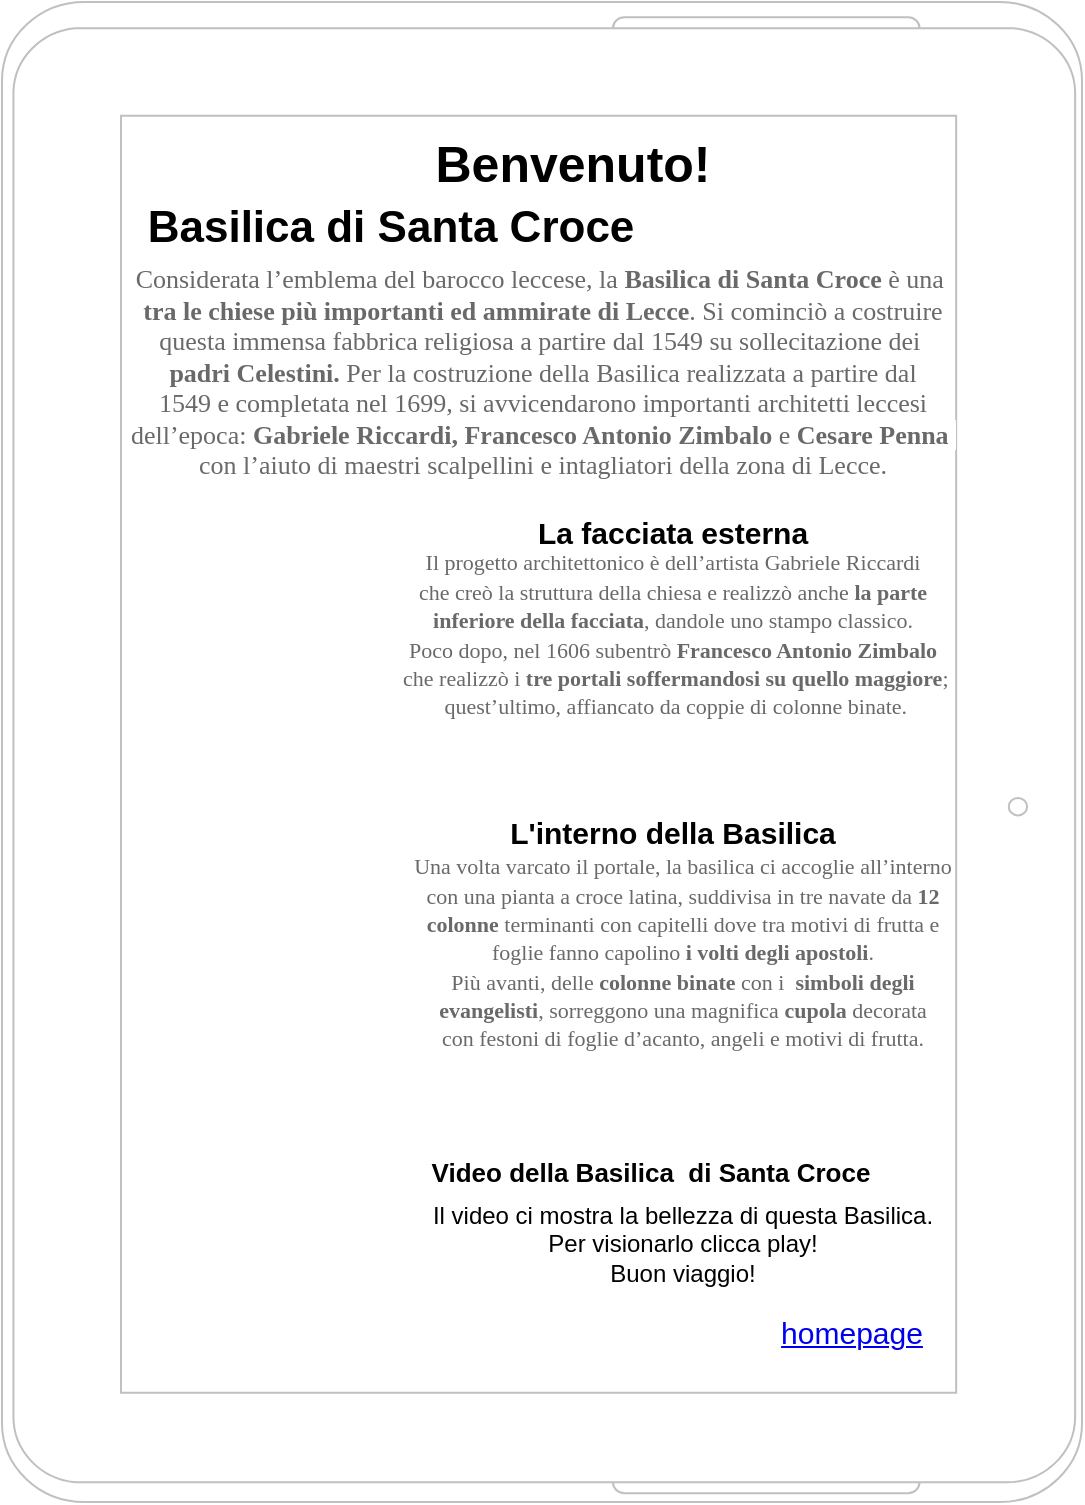 <mxfile version="14.4.3" type="github"><diagram id="eXF1MOfVq8h1YnBQ9vYL" name="Page-1"><mxGraphModel dx="568" dy="1902" grid="1" gridSize="10" guides="1" tooltips="1" connect="1" arrows="1" fold="1" page="1" pageScale="1" pageWidth="827" pageHeight="1169" math="0" shadow="0"><root><mxCell id="0"/><mxCell id="1" parent="0"/><mxCell id="5MQcyXiMhIROIPX3yQn8-9" value="" style="verticalLabelPosition=bottom;verticalAlign=top;html=1;shadow=0;dashed=0;strokeWidth=1;shape=mxgraph.android.tab2;strokeColor=#c0c0c0;" parent="1" vertex="1"><mxGeometry x="90" y="-855" width="540" height="750" as="geometry"/></mxCell><mxCell id="5MQcyXiMhIROIPX3yQn8-10" value="&lt;font&gt;&lt;b&gt;&lt;br&gt;&lt;font style=&quot;font-size: 22px&quot;&gt;Basilica di Santa Croce&lt;/font&gt;&lt;/b&gt;&lt;/font&gt;" style="text;html=1;resizable=0;autosize=1;align=center;verticalAlign=middle;points=[];fillColor=none;strokeColor=none;rounded=0;" parent="1" vertex="1"><mxGeometry x="154" y="-770" width="260" height="40" as="geometry"/></mxCell><mxCell id="5MQcyXiMhIROIPX3yQn8-11" value="&lt;font size=&quot;1&quot;&gt;&lt;b style=&quot;font-size: 25px&quot;&gt;Benvenuto!&lt;/b&gt;&lt;/font&gt;" style="text;html=1;resizable=0;autosize=1;align=center;verticalAlign=middle;points=[];fillColor=none;strokeColor=none;rounded=0;" parent="1" vertex="1"><mxGeometry x="300" y="-790" width="150" height="30" as="geometry"/></mxCell><mxCell id="5MQcyXiMhIROIPX3yQn8-15" value="" style="shape=image;html=1;verticalAlign=top;verticalLabelPosition=bottom;labelBackgroundColor=#ffffff;imageAspect=0;aspect=fixed;image=https://cdn4.iconfinder.com/data/icons/48-bubbles/48/23.Videos-128.png" parent="1" vertex="1"><mxGeometry x="157" y="-298" width="128" height="128" as="geometry"/></mxCell><mxCell id="5MQcyXiMhIROIPX3yQn8-16" value="" style="shape=image;html=1;verticalAlign=top;verticalLabelPosition=bottom;labelBackgroundColor=#ffffff;imageAspect=0;aspect=fixed;image=https://cdn1.iconfinder.com/data/icons/web-and-mobile-in-square/100/WebInSquare_1.5EXTENDED-24-128.png" parent="1" vertex="1"><mxGeometry x="157" y="-600" width="128" height="128" as="geometry"/></mxCell><mxCell id="5MQcyXiMhIROIPX3yQn8-17" value="" style="shape=image;html=1;verticalAlign=top;verticalLabelPosition=bottom;labelBackgroundColor=#ffffff;imageAspect=0;aspect=fixed;image=https://cdn1.iconfinder.com/data/icons/web-and-mobile-in-square/100/WebInSquare_1.5EXTENDED-24-128.png" parent="1" vertex="1"><mxGeometry x="157" y="-450" width="128" height="128" as="geometry"/></mxCell><UserObject label="&lt;span style=&quot;font-size: 15px&quot;&gt;homepage&lt;/span&gt;" link="https://www.HOMEPAGE.it" id="5MQcyXiMhIROIPX3yQn8-20"><mxCell style="text;html=1;strokeColor=none;fillColor=none;whiteSpace=wrap;align=center;verticalAlign=middle;fontColor=#0000EE;fontStyle=4;" parent="1" vertex="1"><mxGeometry x="480" y="-210" width="70" height="40" as="geometry"/></mxCell></UserObject><mxCell id="5MQcyXiMhIROIPX3yQn8-21" value="&lt;font style=&quot;font-size: 15px&quot;&gt;&lt;b&gt;La facciata esterna&lt;/b&gt;&lt;/font&gt;" style="text;html=1;resizable=0;autosize=1;align=center;verticalAlign=middle;points=[];fillColor=none;strokeColor=none;rounded=0;" parent="1" vertex="1"><mxGeometry x="350" y="-600" width="150" height="20" as="geometry"/></mxCell><mxCell id="5MQcyXiMhIROIPX3yQn8-26" value="&lt;font style=&quot;font-size: 13px&quot;&gt;&lt;span style=&quot;color: rgb(105 , 105 , 105) ; font-family: &amp;#34;lora&amp;#34; , serif ; background-color: rgb(255 , 255 , 255)&quot;&gt;Considerata l’emblema del barocco leccese, la&amp;nbsp;&lt;/span&gt;&lt;span style=&quot;box-sizing: border-box ; font-weight: 700 ; color: rgb(105 , 105 , 105) ; font-family: &amp;#34;lora&amp;#34; , serif ; background-color: rgb(255 , 255 , 255)&quot;&gt;Basilica di Santa Croce&lt;/span&gt;&lt;span style=&quot;color: rgb(105 , 105 , 105) ; font-family: &amp;#34;lora&amp;#34; , serif ; background-color: rgb(255 , 255 , 255)&quot;&gt;&amp;nbsp;è una&amp;nbsp;&lt;br&gt;&lt;/span&gt;&lt;span style=&quot;box-sizing: border-box ; font-weight: 700 ; color: rgb(105 , 105 , 105) ; font-family: &amp;#34;lora&amp;#34; , serif ; background-color: rgb(255 , 255 , 255)&quot;&gt;tra le chiese più importanti ed ammirate di Lecce&lt;/span&gt;&lt;span style=&quot;color: rgb(105 , 105 , 105) ; font-family: &amp;#34;lora&amp;#34; , serif ; background-color: rgb(255 , 255 , 255)&quot;&gt;. Si cominciò a costruire &lt;br&gt;questa immensa fabbrica religiosa a partire dal 1549 su sollecitazione dei&amp;nbsp;&lt;br&gt;&lt;/span&gt;&lt;/font&gt;&lt;span style=&quot;box-sizing: border-box ; font-weight: 700 ; color: rgb(105 , 105 , 105) ; font-family: &amp;#34;lora&amp;#34; , serif ; background-color: rgb(255 , 255 , 255) ; font-size: 13px&quot;&gt;&lt;font style=&quot;font-size: 13px&quot;&gt;padri Celestini.&amp;nbsp;&lt;span style=&quot;font-weight: 400&quot;&gt;Per la costruzione della Basilica realizzata a partire dal &lt;br&gt;1549 e completata nel 1699, si avvicendarono importanti architetti leccesi &lt;br&gt;dell’epoca:&amp;nbsp;&lt;/span&gt;&lt;span style=&quot;box-sizing: border-box&quot;&gt;Gabriele Riccardi, Francesco Antonio Zimbalo&lt;/span&gt;&lt;span style=&quot;font-weight: 400&quot;&gt;&amp;nbsp;e&lt;/span&gt;&lt;span style=&quot;box-sizing: border-box&quot;&gt;&amp;nbsp;Cesare Penna&amp;nbsp;&lt;br&gt;&lt;/span&gt;&lt;span style=&quot;font-weight: 400&quot;&gt;con l’aiuto di maestri scalpellini e intagliatori della zona di Lecce.&lt;/span&gt;&lt;/font&gt;&lt;br&gt;&lt;/span&gt;" style="text;html=1;resizable=0;autosize=1;align=center;verticalAlign=middle;points=[];fillColor=none;strokeColor=none;rounded=0;" parent="1" vertex="1"><mxGeometry x="145" y="-720" width="430" height="100" as="geometry"/></mxCell><mxCell id="5MQcyXiMhIROIPX3yQn8-27" value="&lt;font style=&quot;font-size: 11px&quot;&gt;&lt;span style=&quot;color: rgb(105 , 105 , 105) ; font-family: &amp;#34;lora&amp;#34; , serif ; background-color: rgb(255 , 255 , 255)&quot;&gt;Il progetto architettonico è dell’artista Gabriele Riccardi &lt;br&gt;che creò la struttura della chiesa e realizzò anche&amp;nbsp;&lt;/span&gt;&lt;span style=&quot;box-sizing: border-box ; font-weight: 700 ; color: rgb(105 , 105 , 105) ; font-family: &amp;#34;lora&amp;#34; , serif ; background-color: rgb(255 , 255 , 255)&quot;&gt;la parte&lt;br&gt;inferiore della facciata&lt;/span&gt;&lt;span style=&quot;color: rgb(105 , 105 , 105) ; font-family: &amp;#34;lora&amp;#34; , serif ; background-color: rgb(255 , 255 , 255)&quot;&gt;, dandole uno stampo classico.&lt;br&gt;&lt;/span&gt;&lt;span style=&quot;color: rgb(105 , 105 , 105) ; font-family: &amp;#34;lora&amp;#34; , serif ; background-color: rgb(255 , 255 , 255)&quot;&gt;Poco dopo, nel 1606 subentrò&amp;nbsp;&lt;/span&gt;&lt;span style=&quot;box-sizing: border-box ; font-weight: 700 ; color: rgb(105 , 105 , 105) ; font-family: &amp;#34;lora&amp;#34; , serif ; background-color: rgb(255 , 255 , 255)&quot;&gt;Francesco Antonio Zimbalo&lt;br&gt;&lt;/span&gt;&lt;span style=&quot;color: rgb(105 , 105 , 105) ; font-family: &amp;#34;lora&amp;#34; , serif ; background-color: rgb(255 , 255 , 255)&quot;&gt;&amp;nbsp;che realizzò i&amp;nbsp;&lt;/span&gt;&lt;span style=&quot;box-sizing: border-box ; font-weight: 700 ; color: rgb(105 , 105 , 105) ; font-family: &amp;#34;lora&amp;#34; , serif ; background-color: rgb(255 , 255 , 255)&quot;&gt;tre portali soffermandosi su quello maggiore&lt;/span&gt;&lt;span style=&quot;color: rgb(105 , 105 , 105) ; font-family: &amp;#34;lora&amp;#34; , serif ; background-color: rgb(255 , 255 , 255)&quot;&gt;;&lt;br&gt;&amp;nbsp;quest’ultimo, affiancato da coppie di colonne binate.&lt;/span&gt;&lt;/font&gt;" style="text;html=1;resizable=0;autosize=1;align=center;verticalAlign=middle;points=[];fillColor=none;strokeColor=none;rounded=0;" parent="1" vertex="1"><mxGeometry x="280" y="-584" width="290" height="90" as="geometry"/></mxCell><mxCell id="5MQcyXiMhIROIPX3yQn8-28" value="&lt;b&gt;&lt;font style=&quot;font-size: 15px&quot;&gt;L'interno della Basilica&lt;/font&gt;&lt;/b&gt;" style="text;html=1;resizable=0;autosize=1;align=center;verticalAlign=middle;points=[];fillColor=none;strokeColor=none;rounded=0;" parent="1" vertex="1"><mxGeometry x="335" y="-450" width="180" height="20" as="geometry"/></mxCell><mxCell id="5MQcyXiMhIROIPX3yQn8-29" value="&lt;font style=&quot;font-size: 11px&quot;&gt;&lt;span style=&quot;color: rgb(105 , 105 , 105) ; font-family: &amp;#34;lora&amp;#34; , serif ; background-color: rgb(255 , 255 , 255)&quot;&gt;Una volta varcato il portale, la basilica ci accoglie all’interno &lt;br&gt;con una pianta a croce latina, suddivisa in tre navate da&amp;nbsp;&lt;/span&gt;&lt;span style=&quot;box-sizing: border-box ; font-weight: 700 ; color: rgb(105 , 105 , 105) ; font-family: &amp;#34;lora&amp;#34; , serif ; background-color: rgb(255 , 255 , 255)&quot;&gt;12 &lt;br&gt;colonne&lt;/span&gt;&lt;span style=&quot;color: rgb(105 , 105 , 105) ; font-family: &amp;#34;lora&amp;#34; , serif ; background-color: rgb(255 , 255 , 255)&quot;&gt;&amp;nbsp;terminanti con capitelli dove tra motivi di frutta e &lt;br&gt;foglie fanno capolino&amp;nbsp;&lt;/span&gt;&lt;span style=&quot;box-sizing: border-box ; font-weight: 700 ; color: rgb(105 , 105 , 105) ; font-family: &amp;#34;lora&amp;#34; , serif ; background-color: rgb(255 , 255 , 255)&quot;&gt;i volti degli apostoli&lt;/span&gt;&lt;span style=&quot;color: rgb(105 , 105 , 105) ; font-family: &amp;#34;lora&amp;#34; , serif ; background-color: rgb(255 , 255 , 255)&quot;&gt;. &lt;br&gt;Più avanti, delle&amp;nbsp;&lt;/span&gt;&lt;span style=&quot;box-sizing: border-box ; font-weight: 700 ; color: rgb(105 , 105 , 105) ; font-family: &amp;#34;lora&amp;#34; , serif ; background-color: rgb(255 , 255 , 255)&quot;&gt;colonne binate&lt;/span&gt;&lt;span style=&quot;color: rgb(105 , 105 , 105) ; font-family: &amp;#34;lora&amp;#34; , serif ; background-color: rgb(255 , 255 , 255)&quot;&gt;&amp;nbsp;con i&amp;nbsp;&amp;nbsp;&lt;/span&gt;&lt;span style=&quot;box-sizing: border-box ; font-weight: 700 ; color: rgb(105 , 105 , 105) ; font-family: &amp;#34;lora&amp;#34; , serif ; background-color: rgb(255 , 255 , 255)&quot;&gt;simboli degli &lt;br&gt;evangelisti&lt;/span&gt;&lt;span style=&quot;color: rgb(105 , 105 , 105) ; font-family: &amp;#34;lora&amp;#34; , serif ; background-color: rgb(255 , 255 , 255)&quot;&gt;, sorreggono una magnifica&amp;nbsp;&lt;/span&gt;&lt;span style=&quot;box-sizing: border-box ; font-weight: 700 ; color: rgb(105 , 105 , 105) ; font-family: &amp;#34;lora&amp;#34; , serif ; background-color: rgb(255 , 255 , 255)&quot;&gt;cupola&lt;/span&gt;&lt;span style=&quot;color: rgb(105 , 105 , 105) ; font-family: &amp;#34;lora&amp;#34; , serif ; background-color: rgb(255 , 255 , 255)&quot;&gt;&amp;nbsp;decorata &lt;br&gt;con festoni di foglie d’acanto, angeli e motivi di frutta.&lt;/span&gt;&lt;/font&gt;" style="text;html=1;resizable=0;autosize=1;align=center;verticalAlign=middle;points=[];fillColor=none;strokeColor=none;rounded=0;" parent="1" vertex="1"><mxGeometry x="290" y="-430" width="280" height="100" as="geometry"/></mxCell><mxCell id="hzUWQvzTzxeTDZaiEbA8-1" value="Video della Basilica &amp;nbsp;di Santa Croce" style="text;html=1;resizable=0;autosize=1;align=center;verticalAlign=middle;points=[];fillColor=none;strokeColor=none;rounded=0;fontStyle=1;fontSize=13;" vertex="1" parent="1"><mxGeometry x="299" y="-280" width="230" height="20" as="geometry"/></mxCell><mxCell id="hzUWQvzTzxeTDZaiEbA8-6" value="Il video ci mostra la bellezza di questa Basilica.&lt;br&gt;Per visionarlo clicca play!&lt;br&gt;Buon viaggio!" style="text;html=1;resizable=0;autosize=1;align=center;verticalAlign=middle;points=[];fillColor=none;strokeColor=none;rounded=0;" vertex="1" parent="1"><mxGeometry x="295" y="-259" width="270" height="50" as="geometry"/></mxCell></root></mxGraphModel></diagram></mxfile>